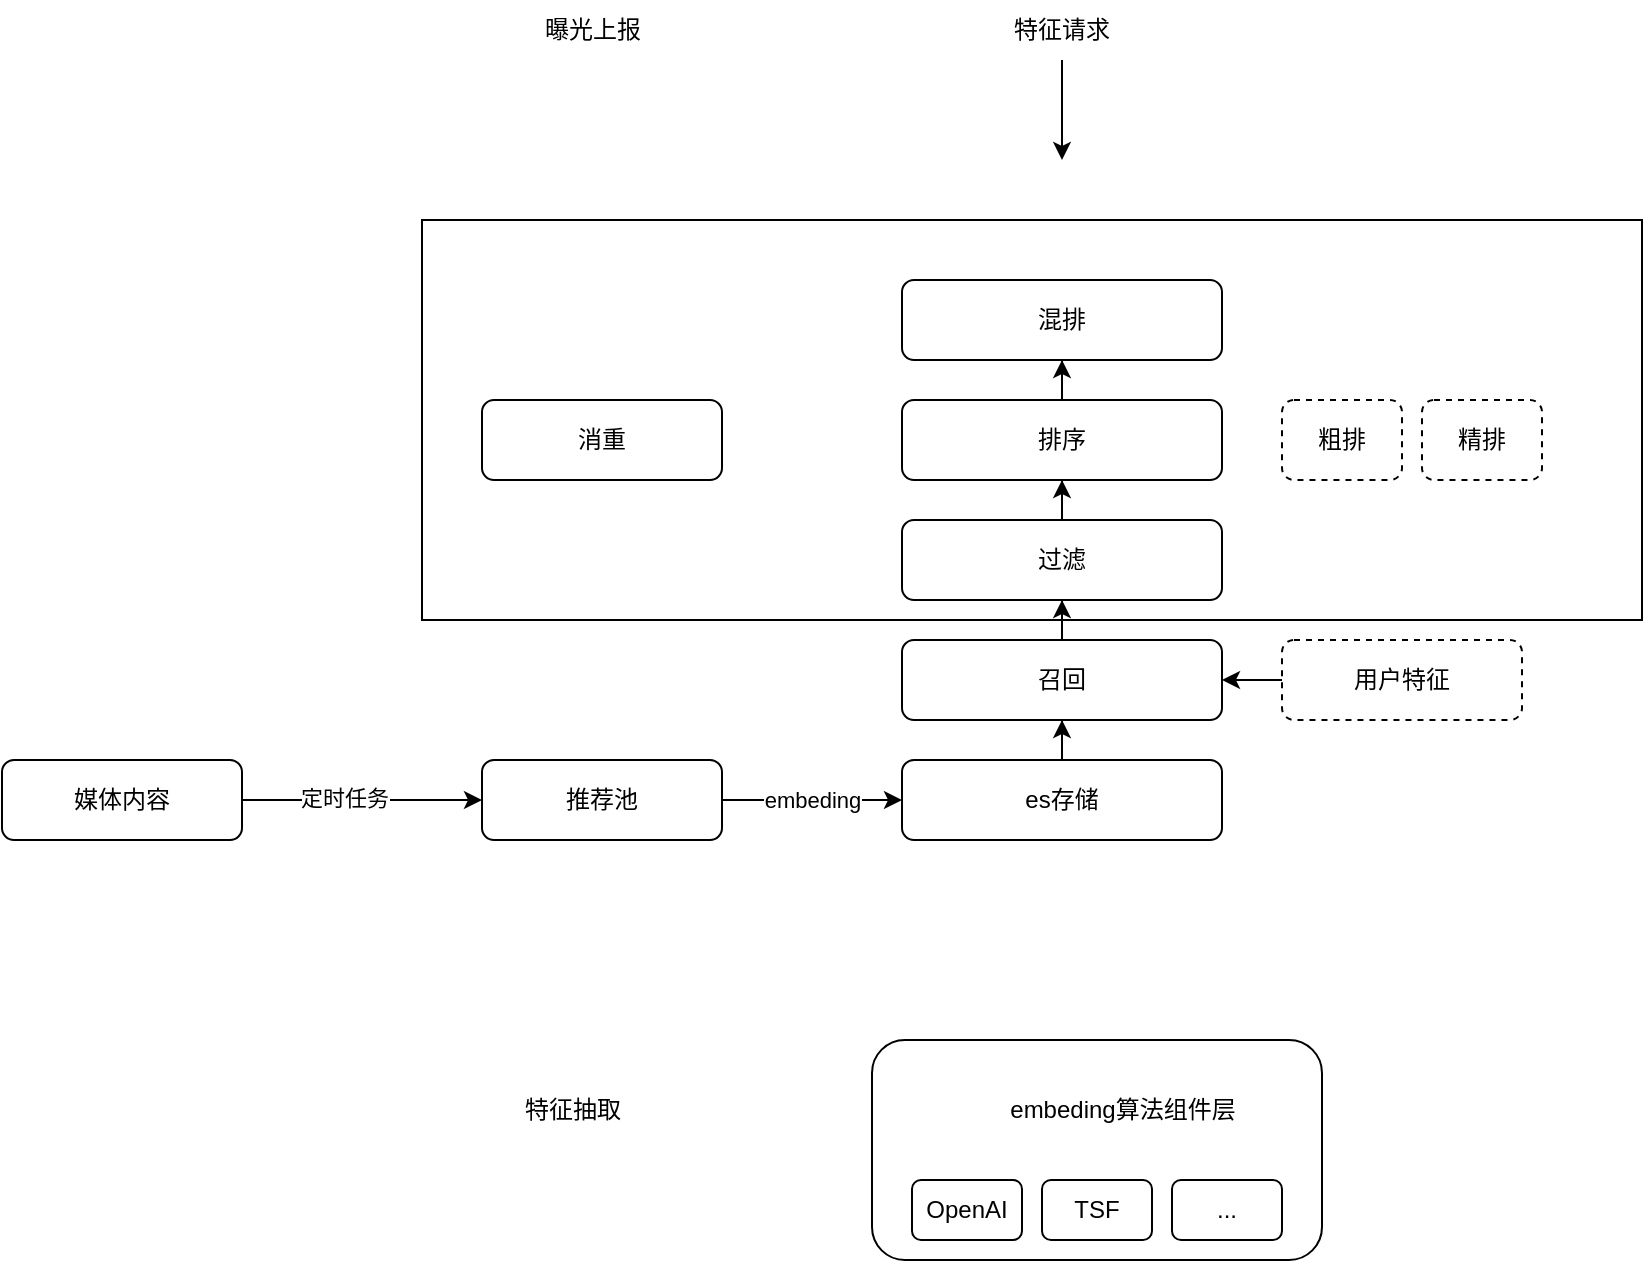 <mxfile version="21.6.5" type="github">
  <diagram name="第 1 页" id="dJIPi76iVZj3krwEWg67">
    <mxGraphModel dx="1242" dy="724" grid="1" gridSize="10" guides="1" tooltips="1" connect="1" arrows="1" fold="1" page="1" pageScale="1" pageWidth="827" pageHeight="1169" math="0" shadow="0">
      <root>
        <mxCell id="0" />
        <mxCell id="1" parent="0" />
        <mxCell id="nsF8MxTp3OHglWCViLP3-5" value="" style="rounded=1;whiteSpace=wrap;html=1;" vertex="1" parent="1">
          <mxGeometry x="515" y="650" width="225" height="110" as="geometry" />
        </mxCell>
        <mxCell id="dX-Oc3Zzox63MUFhQ_1_-22" value="" style="rounded=0;whiteSpace=wrap;html=1;" parent="1" vertex="1">
          <mxGeometry x="290" y="240" width="610" height="200" as="geometry" />
        </mxCell>
        <mxCell id="dX-Oc3Zzox63MUFhQ_1_-5" style="edgeStyle=orthogonalEdgeStyle;rounded=0;orthogonalLoop=1;jettySize=auto;html=1;exitX=0.5;exitY=0;exitDx=0;exitDy=0;" parent="1" source="dX-Oc3Zzox63MUFhQ_1_-1" target="dX-Oc3Zzox63MUFhQ_1_-2" edge="1">
          <mxGeometry relative="1" as="geometry" />
        </mxCell>
        <mxCell id="dX-Oc3Zzox63MUFhQ_1_-1" value="" style="rounded=1;whiteSpace=wrap;html=1;" parent="1" vertex="1">
          <mxGeometry x="530" y="450" width="160" height="40" as="geometry" />
        </mxCell>
        <mxCell id="dX-Oc3Zzox63MUFhQ_1_-6" style="edgeStyle=orthogonalEdgeStyle;rounded=0;orthogonalLoop=1;jettySize=auto;html=1;exitX=0.5;exitY=0;exitDx=0;exitDy=0;" parent="1" source="dX-Oc3Zzox63MUFhQ_1_-2" target="dX-Oc3Zzox63MUFhQ_1_-3" edge="1">
          <mxGeometry relative="1" as="geometry" />
        </mxCell>
        <mxCell id="dX-Oc3Zzox63MUFhQ_1_-2" value="过滤" style="rounded=1;whiteSpace=wrap;html=1;" parent="1" vertex="1">
          <mxGeometry x="530" y="390" width="160" height="40" as="geometry" />
        </mxCell>
        <mxCell id="dX-Oc3Zzox63MUFhQ_1_-7" style="edgeStyle=orthogonalEdgeStyle;rounded=0;orthogonalLoop=1;jettySize=auto;html=1;exitX=0.5;exitY=0;exitDx=0;exitDy=0;" parent="1" source="dX-Oc3Zzox63MUFhQ_1_-3" target="dX-Oc3Zzox63MUFhQ_1_-4" edge="1">
          <mxGeometry relative="1" as="geometry" />
        </mxCell>
        <mxCell id="dX-Oc3Zzox63MUFhQ_1_-3" value="排序" style="rounded=1;whiteSpace=wrap;html=1;" parent="1" vertex="1">
          <mxGeometry x="530" y="330" width="160" height="40" as="geometry" />
        </mxCell>
        <mxCell id="dX-Oc3Zzox63MUFhQ_1_-4" value="混排" style="rounded=1;whiteSpace=wrap;html=1;" parent="1" vertex="1">
          <mxGeometry x="530" y="270" width="160" height="40" as="geometry" />
        </mxCell>
        <mxCell id="dX-Oc3Zzox63MUFhQ_1_-9" value="embeding" style="edgeStyle=orthogonalEdgeStyle;rounded=0;orthogonalLoop=1;jettySize=auto;html=1;exitX=1;exitY=0.5;exitDx=0;exitDy=0;entryX=0;entryY=0.5;entryDx=0;entryDy=0;" parent="1" source="dX-Oc3Zzox63MUFhQ_1_-8" target="dX-Oc3Zzox63MUFhQ_1_-11" edge="1">
          <mxGeometry relative="1" as="geometry" />
        </mxCell>
        <mxCell id="dX-Oc3Zzox63MUFhQ_1_-8" value="推荐池" style="rounded=1;whiteSpace=wrap;html=1;" parent="1" vertex="1">
          <mxGeometry x="320" y="510" width="120" height="40" as="geometry" />
        </mxCell>
        <mxCell id="dX-Oc3Zzox63MUFhQ_1_-10" value="召回" style="text;html=1;strokeColor=none;fillColor=none;align=center;verticalAlign=middle;whiteSpace=wrap;rounded=0;" parent="1" vertex="1">
          <mxGeometry x="580" y="455" width="60" height="30" as="geometry" />
        </mxCell>
        <mxCell id="dX-Oc3Zzox63MUFhQ_1_-12" style="edgeStyle=orthogonalEdgeStyle;rounded=0;orthogonalLoop=1;jettySize=auto;html=1;exitX=0.5;exitY=0;exitDx=0;exitDy=0;" parent="1" source="dX-Oc3Zzox63MUFhQ_1_-11" target="dX-Oc3Zzox63MUFhQ_1_-1" edge="1">
          <mxGeometry relative="1" as="geometry" />
        </mxCell>
        <mxCell id="dX-Oc3Zzox63MUFhQ_1_-11" value="es存储" style="rounded=1;whiteSpace=wrap;html=1;" parent="1" vertex="1">
          <mxGeometry x="530" y="510" width="160" height="40" as="geometry" />
        </mxCell>
        <mxCell id="dX-Oc3Zzox63MUFhQ_1_-15" value="消重" style="rounded=1;whiteSpace=wrap;html=1;" parent="1" vertex="1">
          <mxGeometry x="320" y="330" width="120" height="40" as="geometry" />
        </mxCell>
        <mxCell id="dX-Oc3Zzox63MUFhQ_1_-17" style="edgeStyle=orthogonalEdgeStyle;rounded=0;orthogonalLoop=1;jettySize=auto;html=1;exitX=1;exitY=0.5;exitDx=0;exitDy=0;" parent="1" source="dX-Oc3Zzox63MUFhQ_1_-16" target="dX-Oc3Zzox63MUFhQ_1_-8" edge="1">
          <mxGeometry relative="1" as="geometry" />
        </mxCell>
        <mxCell id="dX-Oc3Zzox63MUFhQ_1_-26" value="定时任务" style="edgeLabel;html=1;align=center;verticalAlign=middle;resizable=0;points=[];" parent="dX-Oc3Zzox63MUFhQ_1_-17" vertex="1" connectable="0">
          <mxGeometry x="-0.15" y="1" relative="1" as="geometry">
            <mxPoint as="offset" />
          </mxGeometry>
        </mxCell>
        <mxCell id="dX-Oc3Zzox63MUFhQ_1_-16" value="媒体内容" style="rounded=1;whiteSpace=wrap;html=1;" parent="1" vertex="1">
          <mxGeometry x="80" y="510" width="120" height="40" as="geometry" />
        </mxCell>
        <mxCell id="dX-Oc3Zzox63MUFhQ_1_-18" value="粗排" style="rounded=1;whiteSpace=wrap;html=1;dashed=1;" parent="1" vertex="1">
          <mxGeometry x="720" y="330" width="60" height="40" as="geometry" />
        </mxCell>
        <mxCell id="dX-Oc3Zzox63MUFhQ_1_-19" value="精排" style="rounded=1;whiteSpace=wrap;html=1;dashed=1;" parent="1" vertex="1">
          <mxGeometry x="790" y="330" width="60" height="40" as="geometry" />
        </mxCell>
        <mxCell id="dX-Oc3Zzox63MUFhQ_1_-21" style="edgeStyle=orthogonalEdgeStyle;rounded=0;orthogonalLoop=1;jettySize=auto;html=1;exitX=0.5;exitY=1;exitDx=0;exitDy=0;" parent="1" source="dX-Oc3Zzox63MUFhQ_1_-20" edge="1">
          <mxGeometry relative="1" as="geometry">
            <mxPoint x="610" y="210" as="targetPoint" />
          </mxGeometry>
        </mxCell>
        <mxCell id="dX-Oc3Zzox63MUFhQ_1_-20" value="特征请求" style="text;html=1;strokeColor=none;fillColor=none;align=center;verticalAlign=middle;whiteSpace=wrap;rounded=0;" parent="1" vertex="1">
          <mxGeometry x="580" y="130" width="60" height="30" as="geometry" />
        </mxCell>
        <mxCell id="dX-Oc3Zzox63MUFhQ_1_-25" style="edgeStyle=orthogonalEdgeStyle;rounded=0;orthogonalLoop=1;jettySize=auto;html=1;exitX=0;exitY=0.5;exitDx=0;exitDy=0;" parent="1" source="dX-Oc3Zzox63MUFhQ_1_-23" target="dX-Oc3Zzox63MUFhQ_1_-1" edge="1">
          <mxGeometry relative="1" as="geometry" />
        </mxCell>
        <mxCell id="dX-Oc3Zzox63MUFhQ_1_-23" value="用户特征" style="rounded=1;whiteSpace=wrap;html=1;dashed=1;" parent="1" vertex="1">
          <mxGeometry x="720" y="450" width="120" height="40" as="geometry" />
        </mxCell>
        <mxCell id="dX-Oc3Zzox63MUFhQ_1_-27" value="曝光上报" style="text;html=1;align=center;verticalAlign=middle;resizable=0;points=[];autosize=1;strokeColor=none;fillColor=none;" parent="1" vertex="1">
          <mxGeometry x="340" y="130" width="70" height="30" as="geometry" />
        </mxCell>
        <mxCell id="nsF8MxTp3OHglWCViLP3-1" value="特征抽取" style="text;html=1;align=center;verticalAlign=middle;resizable=0;points=[];autosize=1;strokeColor=none;fillColor=none;" vertex="1" parent="1">
          <mxGeometry x="330" y="670" width="70" height="30" as="geometry" />
        </mxCell>
        <mxCell id="nsF8MxTp3OHglWCViLP3-2" value="embeding算法组件层" style="text;html=1;align=center;verticalAlign=middle;resizable=0;points=[];autosize=1;strokeColor=none;fillColor=none;" vertex="1" parent="1">
          <mxGeometry x="570" y="670" width="140" height="30" as="geometry" />
        </mxCell>
        <mxCell id="nsF8MxTp3OHglWCViLP3-6" value="OpenAI" style="rounded=1;whiteSpace=wrap;html=1;" vertex="1" parent="1">
          <mxGeometry x="535" y="720" width="55" height="30" as="geometry" />
        </mxCell>
        <mxCell id="nsF8MxTp3OHglWCViLP3-7" value="TSF" style="rounded=1;whiteSpace=wrap;html=1;" vertex="1" parent="1">
          <mxGeometry x="600" y="720" width="55" height="30" as="geometry" />
        </mxCell>
        <mxCell id="nsF8MxTp3OHglWCViLP3-8" value="..." style="rounded=1;whiteSpace=wrap;html=1;" vertex="1" parent="1">
          <mxGeometry x="665" y="720" width="55" height="30" as="geometry" />
        </mxCell>
      </root>
    </mxGraphModel>
  </diagram>
</mxfile>
